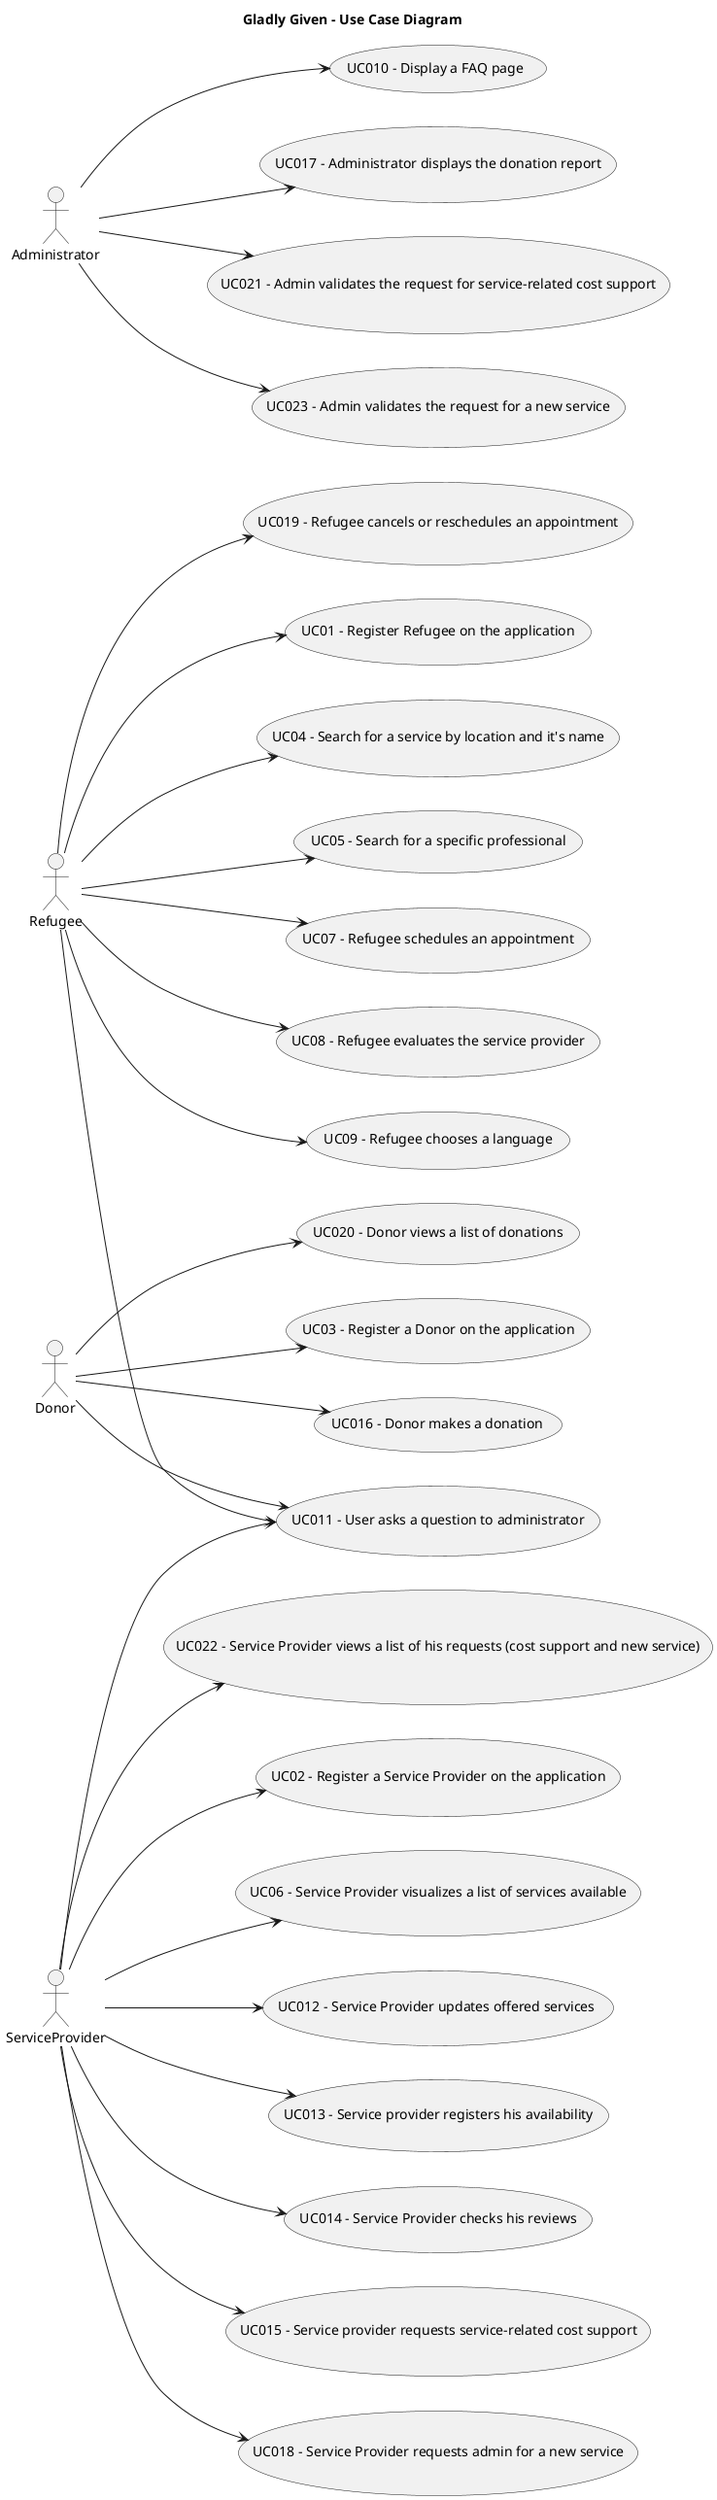 @startuml
'https://plantuml.com/use-case-diagram

left to right direction
'top to bottom direction
title Gladly Given - Use Case Diagram

actor "Refugee" as Ref
actor "Donor" as Don
actor "ServiceProvider" as Pro
actor "Administrator" as Adm

usecase "UC01 - Register Refugee on the application" as UC01
usecase "UC02 - Register a Service Provider on the application" as UC02
usecase "UC03 - Register a Donor on the application" as UC03
usecase "UC04 - Search for a service by location and it's name" as UC04
usecase "UC05 - Search for a specific professional" as UC05
usecase "UC06 - Service Provider visualizes a list of services available" as UC06
usecase "UC07 - Refugee schedules an appointment" as UC07
usecase "UC08 - Refugee evaluates the service provider" as UC08
usecase "UC09 - Refugee chooses a language" as UC09
usecase "UC010 - Display a FAQ page" as UC010
usecase "UC011 - User asks a question to administrator" as UC011
usecase "UC012 - Service Provider updates offered services " as UC012
usecase "UC013 - Service provider registers his availability" as UC013
usecase "UC014 - Service Provider checks his reviews" as UC014
usecase "UC015 - Service provider requests service-related cost support" as UC015
usecase "UC016 - Donor makes a donation" as UC016
usecase "UC017 - Administrator displays the donation report" as UC017
usecase "UC018 - Service Provider requests admin for a new service" as UC018
usecase "UC019 - Refugee cancels or reschedules an appointment" as UC019
usecase "UC020 - Donor views a list of donations" as UC020
usecase "UC021 - Admin validates the request for service-related cost support" as UC021
usecase "UC022 - Service Provider views a list of his requests (cost support and new service)" as UC022
usecase "UC023 - Admin validates the request for a new service" as UC023



Ref -down-> UC01
Pro -down-> UC02
Don -down-> UC03
Ref -down-> UC04
Ref -down-> UC05
Pro -down-> UC06
Ref -down-> UC07
Ref -down-> UC08
Ref -down-> UC09
Adm -down-> UC010
Don -down-> UC011
Pro -down-> UC011
Ref -down-> UC011
Pro -down-> UC012
Pro -down-> UC013
Pro -down-> UC014
Pro -down-> UC015
Don -down-> UC016
Adm -down-> UC017
Pro -down-> UC018
Ref -down-> UC019
Don -down-> UC020
Adm -down-> UC021
Pro -down-> UC022
Adm -down-> UC023

@enduml